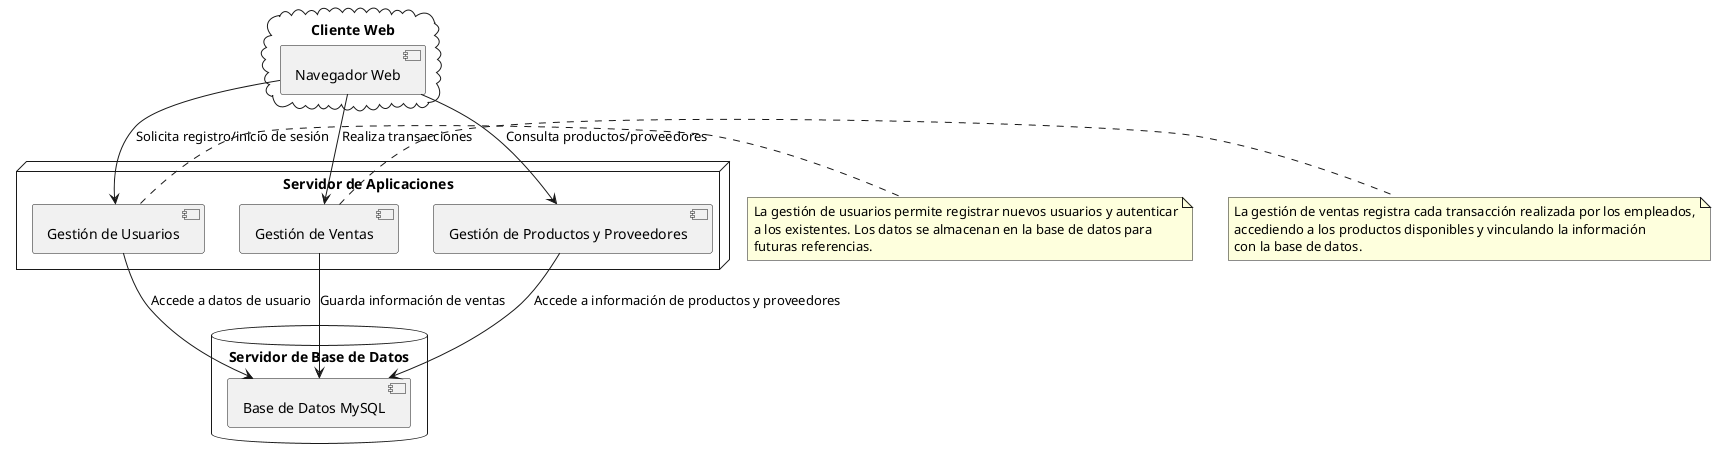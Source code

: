 @startuml
cloud "Cliente Web" {
    [Navegador Web]
}

node "Servidor de Aplicaciones" {
    [Gestión de Usuarios]
    [Gestión de Productos y Proveedores]
    [Gestión de Ventas]
}

database "Servidor de Base de Datos" {
    [Base de Datos MySQL]
}

[Navegador Web] --> [Gestión de Usuarios] : Solicita registro/inicio de sesión
[Navegador Web] --> [Gestión de Productos y Proveedores] : Consulta productos/proveedores
[Navegador Web] --> [Gestión de Ventas] : Realiza transacciones

[Gestión de Usuarios] --> [Base de Datos MySQL] : Accede a datos de usuario
[Gestión de Productos y Proveedores] --> [Base de Datos MySQL] : Accede a información de productos y proveedores
[Gestión de Ventas] --> [Base de Datos MySQL] : Guarda información de ventas

note right of [Gestión de Usuarios]
    La gestión de usuarios permite registrar nuevos usuarios y autenticar
    a los existentes. Los datos se almacenan en la base de datos para
    futuras referencias.
end note

note right of [Gestión de Ventas]
    La gestión de ventas registra cada transacción realizada por los empleados,
    accediendo a los productos disponibles y vinculando la información
    con la base de datos.
end note
@enduml